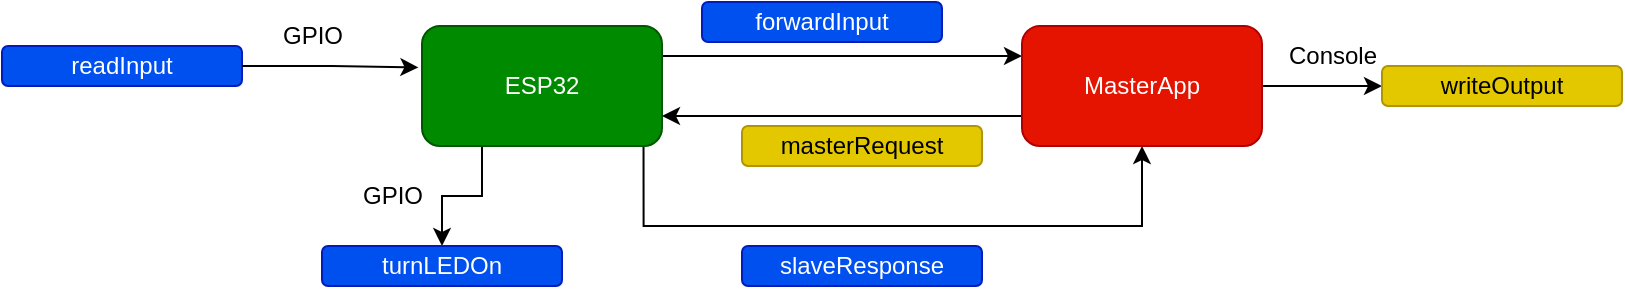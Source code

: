 <mxfile version="26.2.15">
  <diagram name="Page-1" id="27x6n0z4ZgMoK5N8mjD_">
    <mxGraphModel dx="983" dy="604" grid="1" gridSize="10" guides="1" tooltips="1" connect="1" arrows="1" fold="1" page="1" pageScale="1" pageWidth="2000" pageHeight="2000" math="0" shadow="0">
      <root>
        <mxCell id="0" />
        <mxCell id="1" parent="0" />
        <mxCell id="I7Rrfnj3o62Q2ZW06Mw8-7" style="edgeStyle=orthogonalEdgeStyle;rounded=0;orthogonalLoop=1;jettySize=auto;html=1;exitX=1;exitY=0.25;exitDx=0;exitDy=0;entryX=0;entryY=0.25;entryDx=0;entryDy=0;" edge="1" parent="1" source="I7Rrfnj3o62Q2ZW06Mw8-1" target="I7Rrfnj3o62Q2ZW06Mw8-6">
          <mxGeometry relative="1" as="geometry" />
        </mxCell>
        <mxCell id="I7Rrfnj3o62Q2ZW06Mw8-11" style="edgeStyle=orthogonalEdgeStyle;rounded=0;orthogonalLoop=1;jettySize=auto;html=1;exitX=0.923;exitY=0.983;exitDx=0;exitDy=0;entryX=0.5;entryY=1;entryDx=0;entryDy=0;exitPerimeter=0;" edge="1" parent="1" source="I7Rrfnj3o62Q2ZW06Mw8-1" target="I7Rrfnj3o62Q2ZW06Mw8-6">
          <mxGeometry relative="1" as="geometry">
            <Array as="points">
              <mxPoint x="871" y="300" />
              <mxPoint x="1120" y="300" />
            </Array>
          </mxGeometry>
        </mxCell>
        <mxCell id="I7Rrfnj3o62Q2ZW06Mw8-16" style="edgeStyle=orthogonalEdgeStyle;rounded=0;orthogonalLoop=1;jettySize=auto;html=1;exitX=0.25;exitY=1;exitDx=0;exitDy=0;entryX=0.5;entryY=0;entryDx=0;entryDy=0;" edge="1" parent="1" source="I7Rrfnj3o62Q2ZW06Mw8-1" target="I7Rrfnj3o62Q2ZW06Mw8-15">
          <mxGeometry relative="1" as="geometry" />
        </mxCell>
        <mxCell id="I7Rrfnj3o62Q2ZW06Mw8-1" value="ESP32" style="rounded=1;whiteSpace=wrap;html=1;fillColor=#008a00;fontColor=#ffffff;strokeColor=#005700;" vertex="1" parent="1">
          <mxGeometry x="760" y="200" width="120" height="60" as="geometry" />
        </mxCell>
        <mxCell id="I7Rrfnj3o62Q2ZW06Mw8-2" value="readInput" style="rounded=1;whiteSpace=wrap;html=1;fillColor=#0050ef;fontColor=#ffffff;strokeColor=#001DBC;" vertex="1" parent="1">
          <mxGeometry x="550" y="210" width="120" height="20" as="geometry" />
        </mxCell>
        <mxCell id="I7Rrfnj3o62Q2ZW06Mw8-4" style="edgeStyle=orthogonalEdgeStyle;rounded=0;orthogonalLoop=1;jettySize=auto;html=1;entryX=-0.015;entryY=0.345;entryDx=0;entryDy=0;entryPerimeter=0;" edge="1" parent="1" source="I7Rrfnj3o62Q2ZW06Mw8-2" target="I7Rrfnj3o62Q2ZW06Mw8-1">
          <mxGeometry relative="1" as="geometry" />
        </mxCell>
        <mxCell id="I7Rrfnj3o62Q2ZW06Mw8-5" value="GPIO" style="text;html=1;align=center;verticalAlign=middle;resizable=0;points=[];autosize=1;strokeColor=none;fillColor=none;" vertex="1" parent="1">
          <mxGeometry x="720" y="270" width="50" height="30" as="geometry" />
        </mxCell>
        <mxCell id="I7Rrfnj3o62Q2ZW06Mw8-8" style="edgeStyle=orthogonalEdgeStyle;rounded=0;orthogonalLoop=1;jettySize=auto;html=1;exitX=0;exitY=0.75;exitDx=0;exitDy=0;entryX=1;entryY=0.75;entryDx=0;entryDy=0;" edge="1" parent="1" source="I7Rrfnj3o62Q2ZW06Mw8-6" target="I7Rrfnj3o62Q2ZW06Mw8-1">
          <mxGeometry relative="1" as="geometry" />
        </mxCell>
        <mxCell id="I7Rrfnj3o62Q2ZW06Mw8-14" style="edgeStyle=orthogonalEdgeStyle;rounded=0;orthogonalLoop=1;jettySize=auto;html=1;" edge="1" parent="1" source="I7Rrfnj3o62Q2ZW06Mw8-6" target="I7Rrfnj3o62Q2ZW06Mw8-13">
          <mxGeometry relative="1" as="geometry" />
        </mxCell>
        <mxCell id="I7Rrfnj3o62Q2ZW06Mw8-6" value="MasterApp" style="rounded=1;whiteSpace=wrap;html=1;fillColor=#e51400;fontColor=#ffffff;strokeColor=#B20000;" vertex="1" parent="1">
          <mxGeometry x="1060" y="200" width="120" height="60" as="geometry" />
        </mxCell>
        <mxCell id="I7Rrfnj3o62Q2ZW06Mw8-9" value="forwardInput" style="rounded=1;whiteSpace=wrap;html=1;fillColor=#0050ef;fontColor=#ffffff;strokeColor=#001DBC;" vertex="1" parent="1">
          <mxGeometry x="900" y="188" width="120" height="20" as="geometry" />
        </mxCell>
        <mxCell id="I7Rrfnj3o62Q2ZW06Mw8-10" value="masterRequest" style="rounded=1;whiteSpace=wrap;html=1;fillColor=#e3c800;fontColor=#000000;strokeColor=#B09500;" vertex="1" parent="1">
          <mxGeometry x="920" y="250" width="120" height="20" as="geometry" />
        </mxCell>
        <mxCell id="I7Rrfnj3o62Q2ZW06Mw8-12" value="slaveResponse" style="rounded=1;whiteSpace=wrap;html=1;fillColor=#0050ef;fontColor=#ffffff;strokeColor=#001DBC;" vertex="1" parent="1">
          <mxGeometry x="920" y="310" width="120" height="20" as="geometry" />
        </mxCell>
        <mxCell id="I7Rrfnj3o62Q2ZW06Mw8-13" value="writeOutput" style="rounded=1;whiteSpace=wrap;html=1;fillColor=#e3c800;fontColor=#000000;strokeColor=#B09500;" vertex="1" parent="1">
          <mxGeometry x="1240" y="220" width="120" height="20" as="geometry" />
        </mxCell>
        <mxCell id="I7Rrfnj3o62Q2ZW06Mw8-15" value="turnLEDOn" style="rounded=1;whiteSpace=wrap;html=1;fillColor=#0050ef;fontColor=#ffffff;strokeColor=#001DBC;" vertex="1" parent="1">
          <mxGeometry x="710" y="310" width="120" height="20" as="geometry" />
        </mxCell>
        <mxCell id="I7Rrfnj3o62Q2ZW06Mw8-17" value="GPIO" style="text;html=1;align=center;verticalAlign=middle;resizable=0;points=[];autosize=1;strokeColor=none;fillColor=none;" vertex="1" parent="1">
          <mxGeometry x="680" y="190" width="50" height="30" as="geometry" />
        </mxCell>
        <mxCell id="I7Rrfnj3o62Q2ZW06Mw8-18" value="Console" style="text;html=1;align=center;verticalAlign=middle;resizable=0;points=[];autosize=1;strokeColor=none;fillColor=none;" vertex="1" parent="1">
          <mxGeometry x="1180" y="200" width="70" height="30" as="geometry" />
        </mxCell>
      </root>
    </mxGraphModel>
  </diagram>
</mxfile>

